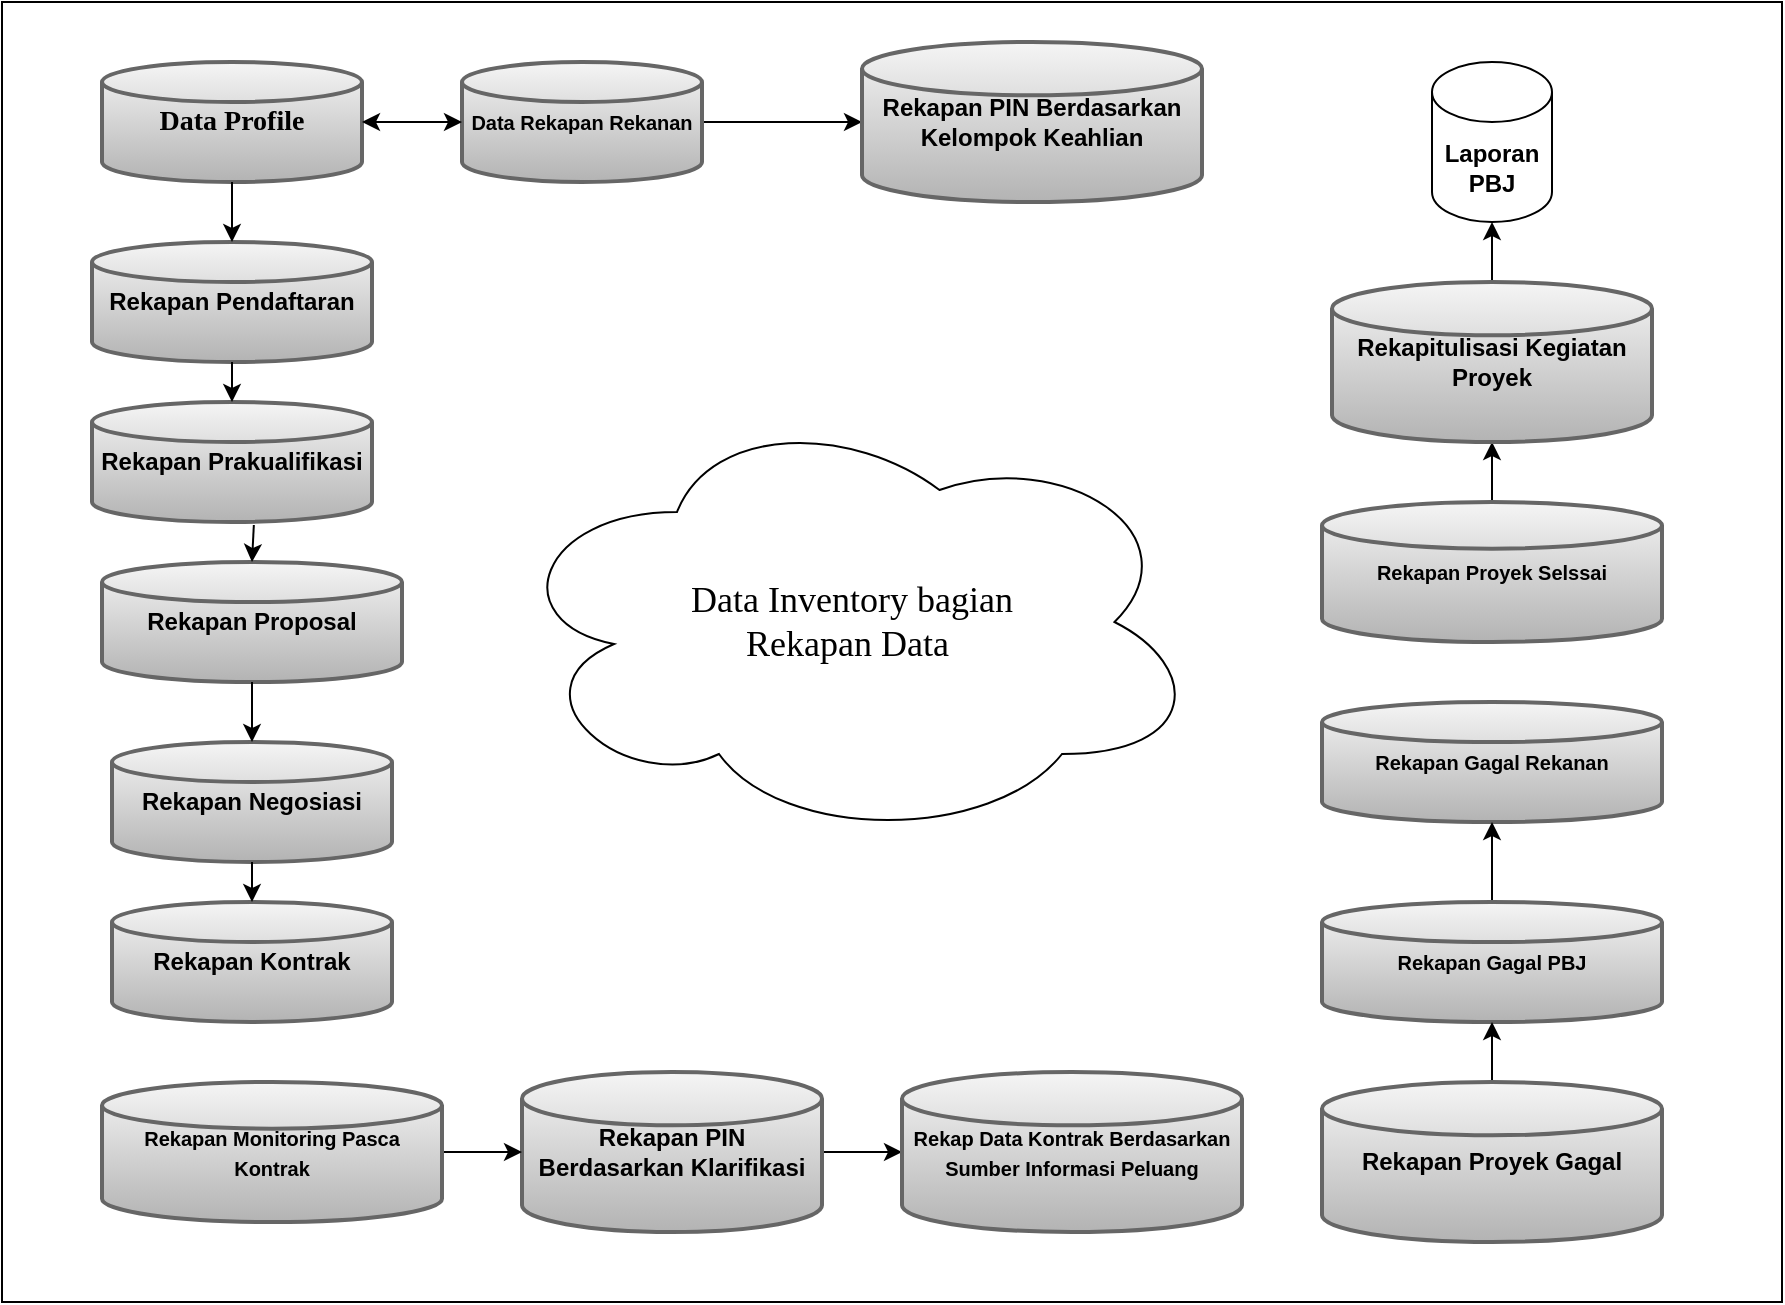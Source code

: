 <mxfile version="25.0.3">
  <diagram name="Page-1" id="jcIbqjNvUO0GuNZ87uYU">
    <mxGraphModel dx="1444" dy="825" grid="1" gridSize="10" guides="1" tooltips="1" connect="1" arrows="1" fold="1" page="1" pageScale="1" pageWidth="850" pageHeight="1100" math="0" shadow="0">
      <root>
        <mxCell id="0" />
        <mxCell id="1" parent="0" />
        <mxCell id="GfokzzcRMbjAe4mJGQ3S-2" value="&lt;font face=&quot;Times New Roman&quot; style=&quot;font-size: 14px;&quot;&gt;Data Profile&lt;/font&gt;" style="strokeWidth=2;html=1;shape=mxgraph.flowchart.database;whiteSpace=wrap;fontStyle=1;fillColor=#f5f5f5;strokeColor=#666666;gradientColor=#b3b3b3;" parent="1" vertex="1">
          <mxGeometry x="270" y="50" width="130" height="60" as="geometry" />
        </mxCell>
        <mxCell id="dR9FGi4Ol1UaATctFKv2-4" value="" style="edgeStyle=orthogonalEdgeStyle;rounded=0;orthogonalLoop=1;jettySize=auto;html=1;" edge="1" parent="1" source="GfokzzcRMbjAe4mJGQ3S-3" target="GfokzzcRMbjAe4mJGQ3S-18">
          <mxGeometry relative="1" as="geometry" />
        </mxCell>
        <mxCell id="GfokzzcRMbjAe4mJGQ3S-3" value="&lt;font style=&quot;font-size: 10px;&quot;&gt;Data Rekapan Rekanan&lt;/font&gt;" style="strokeWidth=2;html=1;shape=mxgraph.flowchart.database;whiteSpace=wrap;fontStyle=1;fillColor=#f5f5f5;gradientColor=#b3b3b3;strokeColor=#666666;" parent="1" vertex="1">
          <mxGeometry x="450" y="50" width="120" height="60" as="geometry" />
        </mxCell>
        <mxCell id="GfokzzcRMbjAe4mJGQ3S-4" value="Rekapan Pendaftaran" style="strokeWidth=2;html=1;shape=mxgraph.flowchart.database;whiteSpace=wrap;fontStyle=1;fillColor=#f5f5f5;gradientColor=#b3b3b3;strokeColor=#666666;" parent="1" vertex="1">
          <mxGeometry x="265" y="140" width="140" height="60" as="geometry" />
        </mxCell>
        <mxCell id="GfokzzcRMbjAe4mJGQ3S-6" value="Rekapan Prakualifikasi" style="strokeWidth=2;html=1;shape=mxgraph.flowchart.database;whiteSpace=wrap;fontStyle=1;fillColor=#f5f5f5;gradientColor=#b3b3b3;strokeColor=#666666;" parent="1" vertex="1">
          <mxGeometry x="265" y="220" width="140" height="60" as="geometry" />
        </mxCell>
        <mxCell id="GfokzzcRMbjAe4mJGQ3S-7" value="Rekapan Proposal" style="strokeWidth=2;html=1;shape=mxgraph.flowchart.database;whiteSpace=wrap;fontStyle=1;fillColor=#f5f5f5;gradientColor=#b3b3b3;strokeColor=#666666;" parent="1" vertex="1">
          <mxGeometry x="270" y="300" width="150" height="60" as="geometry" />
        </mxCell>
        <mxCell id="GfokzzcRMbjAe4mJGQ3S-8" value="Rekapan Negosiasi" style="strokeWidth=2;html=1;shape=mxgraph.flowchart.database;whiteSpace=wrap;fontStyle=1;fillColor=#f5f5f5;gradientColor=#b3b3b3;strokeColor=#666666;" parent="1" vertex="1">
          <mxGeometry x="275" y="390" width="140" height="60" as="geometry" />
        </mxCell>
        <mxCell id="GfokzzcRMbjAe4mJGQ3S-10" value="Rekapan Kontrak" style="strokeWidth=2;html=1;shape=mxgraph.flowchart.database;whiteSpace=wrap;fontStyle=1;fillColor=#f5f5f5;gradientColor=#b3b3b3;strokeColor=#666666;" parent="1" vertex="1">
          <mxGeometry x="275" y="470" width="140" height="60" as="geometry" />
        </mxCell>
        <mxCell id="GfokzzcRMbjAe4mJGQ3S-11" value="&lt;font style=&quot;font-size: 10px;&quot;&gt;Rekapan Gagal Rekanan&lt;/font&gt;" style="strokeWidth=2;html=1;shape=mxgraph.flowchart.database;whiteSpace=wrap;fontStyle=1;fillColor=#f5f5f5;gradientColor=#b3b3b3;strokeColor=#666666;" parent="1" vertex="1">
          <mxGeometry x="880" y="370" width="170" height="60" as="geometry" />
        </mxCell>
        <mxCell id="dR9FGi4Ol1UaATctFKv2-11" value="" style="edgeStyle=orthogonalEdgeStyle;rounded=0;orthogonalLoop=1;jettySize=auto;html=1;" edge="1" parent="1" source="GfokzzcRMbjAe4mJGQ3S-12" target="GfokzzcRMbjAe4mJGQ3S-11">
          <mxGeometry relative="1" as="geometry" />
        </mxCell>
        <mxCell id="GfokzzcRMbjAe4mJGQ3S-12" value="&lt;font style=&quot;font-size: 10px;&quot;&gt;Rekapan Gagal PBJ&lt;/font&gt;" style="strokeWidth=2;html=1;shape=mxgraph.flowchart.database;whiteSpace=wrap;fontStyle=1;fillColor=#f5f5f5;gradientColor=#b3b3b3;strokeColor=#666666;" parent="1" vertex="1">
          <mxGeometry x="880" y="470" width="170" height="60" as="geometry" />
        </mxCell>
        <mxCell id="dR9FGi4Ol1UaATctFKv2-7" value="" style="edgeStyle=orthogonalEdgeStyle;rounded=0;orthogonalLoop=1;jettySize=auto;html=1;" edge="1" parent="1" source="GfokzzcRMbjAe4mJGQ3S-13" target="GfokzzcRMbjAe4mJGQ3S-19">
          <mxGeometry relative="1" as="geometry" />
        </mxCell>
        <mxCell id="GfokzzcRMbjAe4mJGQ3S-13" value="&lt;b&gt;Rekapan PIN Berdasarkan Klarifikasi&lt;/b&gt;" style="strokeWidth=2;html=1;shape=mxgraph.flowchart.database;whiteSpace=wrap;fillColor=#f5f5f5;gradientColor=#b3b3b3;strokeColor=#666666;" parent="1" vertex="1">
          <mxGeometry x="480" y="555" width="150" height="80" as="geometry" />
        </mxCell>
        <mxCell id="dR9FGi4Ol1UaATctFKv2-12" value="" style="edgeStyle=orthogonalEdgeStyle;rounded=0;orthogonalLoop=1;jettySize=auto;html=1;" edge="1" parent="1" source="GfokzzcRMbjAe4mJGQ3S-15" target="GfokzzcRMbjAe4mJGQ3S-17">
          <mxGeometry relative="1" as="geometry" />
        </mxCell>
        <mxCell id="GfokzzcRMbjAe4mJGQ3S-15" value="&lt;font style=&quot;font-size: 10px;&quot;&gt;Rekapan Proyek Selssai&lt;/font&gt;" style="strokeWidth=2;html=1;shape=mxgraph.flowchart.database;whiteSpace=wrap;fontStyle=1;fillColor=#f5f5f5;gradientColor=#b3b3b3;strokeColor=#666666;" parent="1" vertex="1">
          <mxGeometry x="880" y="270" width="170" height="70" as="geometry" />
        </mxCell>
        <mxCell id="dR9FGi4Ol1UaATctFKv2-6" value="" style="edgeStyle=orthogonalEdgeStyle;rounded=0;orthogonalLoop=1;jettySize=auto;html=1;" edge="1" parent="1" source="GfokzzcRMbjAe4mJGQ3S-16" target="GfokzzcRMbjAe4mJGQ3S-13">
          <mxGeometry relative="1" as="geometry" />
        </mxCell>
        <mxCell id="GfokzzcRMbjAe4mJGQ3S-16" value="&lt;span style=&quot;font-size: 10px;&quot;&gt;Rekapan Monitoring Pasca Kontrak&lt;/span&gt;" style="strokeWidth=2;html=1;shape=mxgraph.flowchart.database;whiteSpace=wrap;fontStyle=1;fillColor=#f5f5f5;gradientColor=#b3b3b3;strokeColor=#666666;" parent="1" vertex="1">
          <mxGeometry x="270" y="560" width="170" height="70" as="geometry" />
        </mxCell>
        <mxCell id="dR9FGi4Ol1UaATctFKv2-5" value="" style="edgeStyle=orthogonalEdgeStyle;rounded=0;orthogonalLoop=1;jettySize=auto;html=1;" edge="1" parent="1" source="GfokzzcRMbjAe4mJGQ3S-17" target="GfokzzcRMbjAe4mJGQ3S-20">
          <mxGeometry relative="1" as="geometry" />
        </mxCell>
        <mxCell id="GfokzzcRMbjAe4mJGQ3S-17" value="&lt;b&gt;Rekapitulisasi Kegiatan Proyek&lt;/b&gt;" style="strokeWidth=2;html=1;shape=mxgraph.flowchart.database;whiteSpace=wrap;fillColor=#f5f5f5;gradientColor=#b3b3b3;strokeColor=#666666;" parent="1" vertex="1">
          <mxGeometry x="885" y="160" width="160" height="80" as="geometry" />
        </mxCell>
        <mxCell id="GfokzzcRMbjAe4mJGQ3S-18" value="&lt;b&gt;Rekapan PIN Berdasarkan Kelompok Keahlian&lt;/b&gt;" style="strokeWidth=2;html=1;shape=mxgraph.flowchart.database;whiteSpace=wrap;fillColor=#f5f5f5;gradientColor=#b3b3b3;strokeColor=#666666;" parent="1" vertex="1">
          <mxGeometry x="650" y="40" width="170" height="80" as="geometry" />
        </mxCell>
        <mxCell id="GfokzzcRMbjAe4mJGQ3S-19" value="&lt;font style=&quot;font-size: 10px;&quot;&gt;&lt;b&gt;Rekap Data Kontrak Berdasarkan Sumber Informasi Peluang&lt;/b&gt;&lt;/font&gt;" style="strokeWidth=2;html=1;shape=mxgraph.flowchart.database;whiteSpace=wrap;fillColor=#f5f5f5;gradientColor=#b3b3b3;strokeColor=#666666;" parent="1" vertex="1">
          <mxGeometry x="670" y="555" width="170" height="80" as="geometry" />
        </mxCell>
        <mxCell id="GfokzzcRMbjAe4mJGQ3S-20" value="&lt;b&gt;Laporan PBJ&lt;/b&gt;" style="shape=cylinder3;whiteSpace=wrap;html=1;boundedLbl=1;backgroundOutline=1;size=15;" parent="1" vertex="1">
          <mxGeometry x="935" y="50" width="60" height="80" as="geometry" />
        </mxCell>
        <mxCell id="dR9FGi4Ol1UaATctFKv2-9" value="" style="edgeStyle=orthogonalEdgeStyle;rounded=0;orthogonalLoop=1;jettySize=auto;html=1;" edge="1" parent="1" source="GfokzzcRMbjAe4mJGQ3S-22" target="GfokzzcRMbjAe4mJGQ3S-12">
          <mxGeometry relative="1" as="geometry" />
        </mxCell>
        <mxCell id="GfokzzcRMbjAe4mJGQ3S-22" value="&lt;b&gt;Rekapan Proyek Gagal&lt;/b&gt;" style="strokeWidth=2;html=1;shape=mxgraph.flowchart.database;whiteSpace=wrap;fillColor=#f5f5f5;gradientColor=#b3b3b3;strokeColor=#666666;" parent="1" vertex="1">
          <mxGeometry x="880" y="560" width="170" height="80" as="geometry" />
        </mxCell>
        <mxCell id="GfokzzcRMbjAe4mJGQ3S-23" value="" style="endArrow=classic;html=1;rounded=0;exitX=0.5;exitY=1;exitDx=0;exitDy=0;exitPerimeter=0;entryX=0.5;entryY=0;entryDx=0;entryDy=0;entryPerimeter=0;" parent="1" source="GfokzzcRMbjAe4mJGQ3S-2" target="GfokzzcRMbjAe4mJGQ3S-4" edge="1">
          <mxGeometry width="50" height="50" relative="1" as="geometry">
            <mxPoint x="630" y="370" as="sourcePoint" />
            <mxPoint x="680" y="320" as="targetPoint" />
          </mxGeometry>
        </mxCell>
        <mxCell id="GfokzzcRMbjAe4mJGQ3S-24" value="" style="endArrow=classic;html=1;rounded=0;exitX=0.5;exitY=1;exitDx=0;exitDy=0;exitPerimeter=0;entryX=0.5;entryY=0;entryDx=0;entryDy=0;entryPerimeter=0;" parent="1" source="GfokzzcRMbjAe4mJGQ3S-4" target="GfokzzcRMbjAe4mJGQ3S-6" edge="1">
          <mxGeometry width="50" height="50" relative="1" as="geometry">
            <mxPoint x="630" y="370" as="sourcePoint" />
            <mxPoint x="680" y="320" as="targetPoint" />
          </mxGeometry>
        </mxCell>
        <mxCell id="GfokzzcRMbjAe4mJGQ3S-25" value="" style="endArrow=classic;startArrow=classic;html=1;rounded=0;exitX=1;exitY=0.5;exitDx=0;exitDy=0;exitPerimeter=0;entryX=0;entryY=0.5;entryDx=0;entryDy=0;entryPerimeter=0;" parent="1" source="GfokzzcRMbjAe4mJGQ3S-2" target="GfokzzcRMbjAe4mJGQ3S-3" edge="1">
          <mxGeometry width="50" height="50" relative="1" as="geometry">
            <mxPoint x="630" y="370" as="sourcePoint" />
            <mxPoint x="680" y="320" as="targetPoint" />
          </mxGeometry>
        </mxCell>
        <mxCell id="GfokzzcRMbjAe4mJGQ3S-26" value="" style="endArrow=classic;html=1;rounded=0;exitX=0.578;exitY=1.025;exitDx=0;exitDy=0;exitPerimeter=0;entryX=0.5;entryY=0;entryDx=0;entryDy=0;entryPerimeter=0;" parent="1" source="GfokzzcRMbjAe4mJGQ3S-6" target="GfokzzcRMbjAe4mJGQ3S-7" edge="1">
          <mxGeometry width="50" height="50" relative="1" as="geometry">
            <mxPoint x="630" y="370" as="sourcePoint" />
            <mxPoint x="680" y="320" as="targetPoint" />
          </mxGeometry>
        </mxCell>
        <mxCell id="GfokzzcRMbjAe4mJGQ3S-27" value="" style="endArrow=classic;html=1;rounded=0;exitX=0.5;exitY=1;exitDx=0;exitDy=0;exitPerimeter=0;" parent="1" source="GfokzzcRMbjAe4mJGQ3S-7" target="GfokzzcRMbjAe4mJGQ3S-8" edge="1">
          <mxGeometry width="50" height="50" relative="1" as="geometry">
            <mxPoint x="630" y="370" as="sourcePoint" />
            <mxPoint x="680" y="320" as="targetPoint" />
          </mxGeometry>
        </mxCell>
        <mxCell id="GfokzzcRMbjAe4mJGQ3S-28" value="" style="endArrow=classic;html=1;rounded=0;exitX=0.5;exitY=1;exitDx=0;exitDy=0;exitPerimeter=0;entryX=0.5;entryY=0;entryDx=0;entryDy=0;entryPerimeter=0;" parent="1" source="GfokzzcRMbjAe4mJGQ3S-8" target="GfokzzcRMbjAe4mJGQ3S-10" edge="1">
          <mxGeometry width="50" height="50" relative="1" as="geometry">
            <mxPoint x="630" y="370" as="sourcePoint" />
            <mxPoint x="680" y="320" as="targetPoint" />
          </mxGeometry>
        </mxCell>
        <mxCell id="GfokzzcRMbjAe4mJGQ3S-30" value="&lt;font style=&quot;font-size: 18px;&quot; face=&quot;Verdana&quot;&gt;Data Inventory bagian &lt;br&gt;Rekapan Data&amp;nbsp;&lt;/font&gt;" style="ellipse;shape=cloud;whiteSpace=wrap;html=1;" parent="1" vertex="1">
          <mxGeometry x="470" y="220" width="350" height="220" as="geometry" />
        </mxCell>
        <mxCell id="dR9FGi4Ol1UaATctFKv2-13" value="" style="rounded=0;whiteSpace=wrap;html=1;fillColor=none;" vertex="1" parent="1">
          <mxGeometry x="220" y="20" width="890" height="650" as="geometry" />
        </mxCell>
      </root>
    </mxGraphModel>
  </diagram>
</mxfile>
